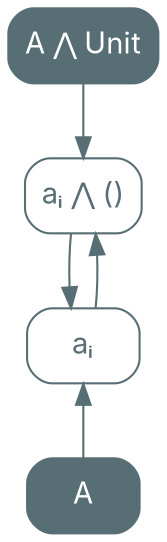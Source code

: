 digraph {
    bgcolor=transparent

    // Default theme: enabled
    node[shape="rectangle" style="rounded,filled" color="#586E75" fillcolor="#586E75" fontcolor="#ffffff" fontname="Inter,Arial"]
    edge [color="#586E75" fontcolor="#000000" fontname="Inter,Arial" fontsize=11]

    AandUnit[label="A ⋀ Unit"]
    AndAUnit[label="aᵢ ⋀ ()" fillcolor="#ffffff" fontcolor="#586E75"]

    AandUnit -> AndAUnit

    a[label="aᵢ" fillcolor="#ffffff" fontcolor="#586E75"]

    a -> A[dir=back]

    AndAUnit -> a
    a -> AndAUnit
}

